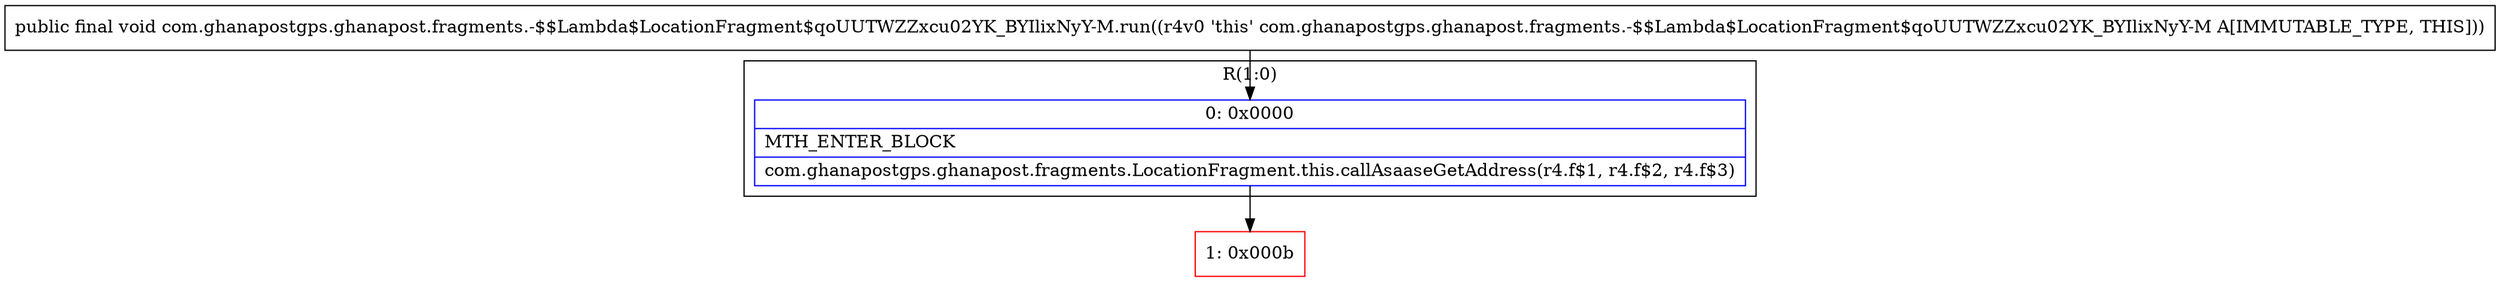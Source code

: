 digraph "CFG forcom.ghanapostgps.ghanapost.fragments.\-$$Lambda$LocationFragment$qoUUTWZZxcu02YK_BYIlixNyY\-M.run()V" {
subgraph cluster_Region_1837898150 {
label = "R(1:0)";
node [shape=record,color=blue];
Node_0 [shape=record,label="{0\:\ 0x0000|MTH_ENTER_BLOCK\l|com.ghanapostgps.ghanapost.fragments.LocationFragment.this.callAsaaseGetAddress(r4.f$1, r4.f$2, r4.f$3)\l}"];
}
Node_1 [shape=record,color=red,label="{1\:\ 0x000b}"];
MethodNode[shape=record,label="{public final void com.ghanapostgps.ghanapost.fragments.\-$$Lambda$LocationFragment$qoUUTWZZxcu02YK_BYIlixNyY\-M.run((r4v0 'this' com.ghanapostgps.ghanapost.fragments.\-$$Lambda$LocationFragment$qoUUTWZZxcu02YK_BYIlixNyY\-M A[IMMUTABLE_TYPE, THIS])) }"];
MethodNode -> Node_0;
Node_0 -> Node_1;
}

